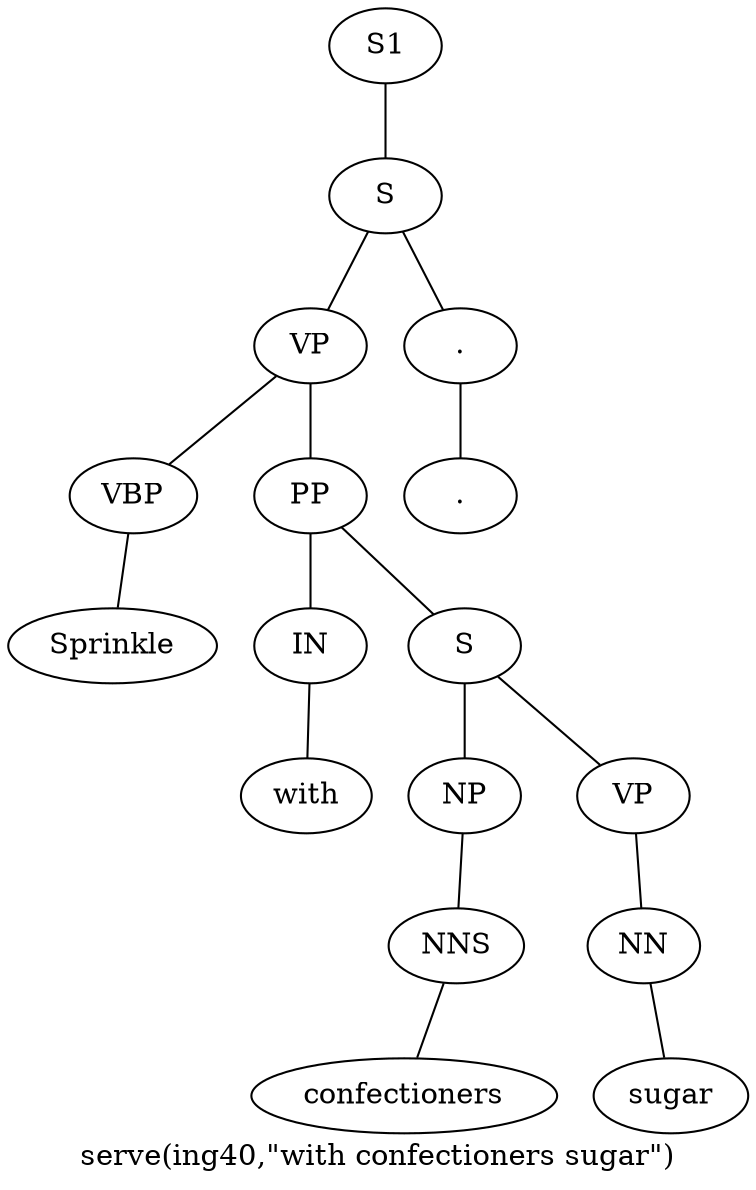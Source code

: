 graph SyntaxGraph {
	label = "serve(ing40,\"with confectioners sugar\")";
	Node0 [label="S1"];
	Node1 [label="S"];
	Node2 [label="VP"];
	Node3 [label="VBP"];
	Node4 [label="Sprinkle"];
	Node5 [label="PP"];
	Node6 [label="IN"];
	Node7 [label="with"];
	Node8 [label="S"];
	Node9 [label="NP"];
	Node10 [label="NNS"];
	Node11 [label="confectioners"];
	Node12 [label="VP"];
	Node13 [label="NN"];
	Node14 [label="sugar"];
	Node15 [label="."];
	Node16 [label="."];

	Node0 -- Node1;
	Node1 -- Node2;
	Node1 -- Node15;
	Node2 -- Node3;
	Node2 -- Node5;
	Node3 -- Node4;
	Node5 -- Node6;
	Node5 -- Node8;
	Node6 -- Node7;
	Node8 -- Node9;
	Node8 -- Node12;
	Node9 -- Node10;
	Node10 -- Node11;
	Node12 -- Node13;
	Node13 -- Node14;
	Node15 -- Node16;
}
